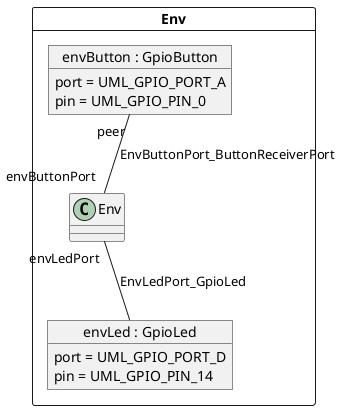 

@startuml
	package Env <<card>> {
		object "envLed : GpioLed" as ButtonLedsEnvironment_Env_envLed {
			port = UML_GPIO_PORT_D
			pin = UML_GPIO_PIN_14
		}
		object "envButton : GpioButton" as ButtonLedsEnvironment_Env_envButton {
			port = UML_GPIO_PORT_A
			pin = UML_GPIO_PIN_0
		}
		ButtonLedsEnvironment_Env_envButton "peer" -- "envButtonPort" Env : EnvButtonPort_ButtonReceiverPort
		Env "envLedPort" -- ButtonLedsEnvironment_Env_envLed : EnvLedPort_GpioLed
	}
@enduml
